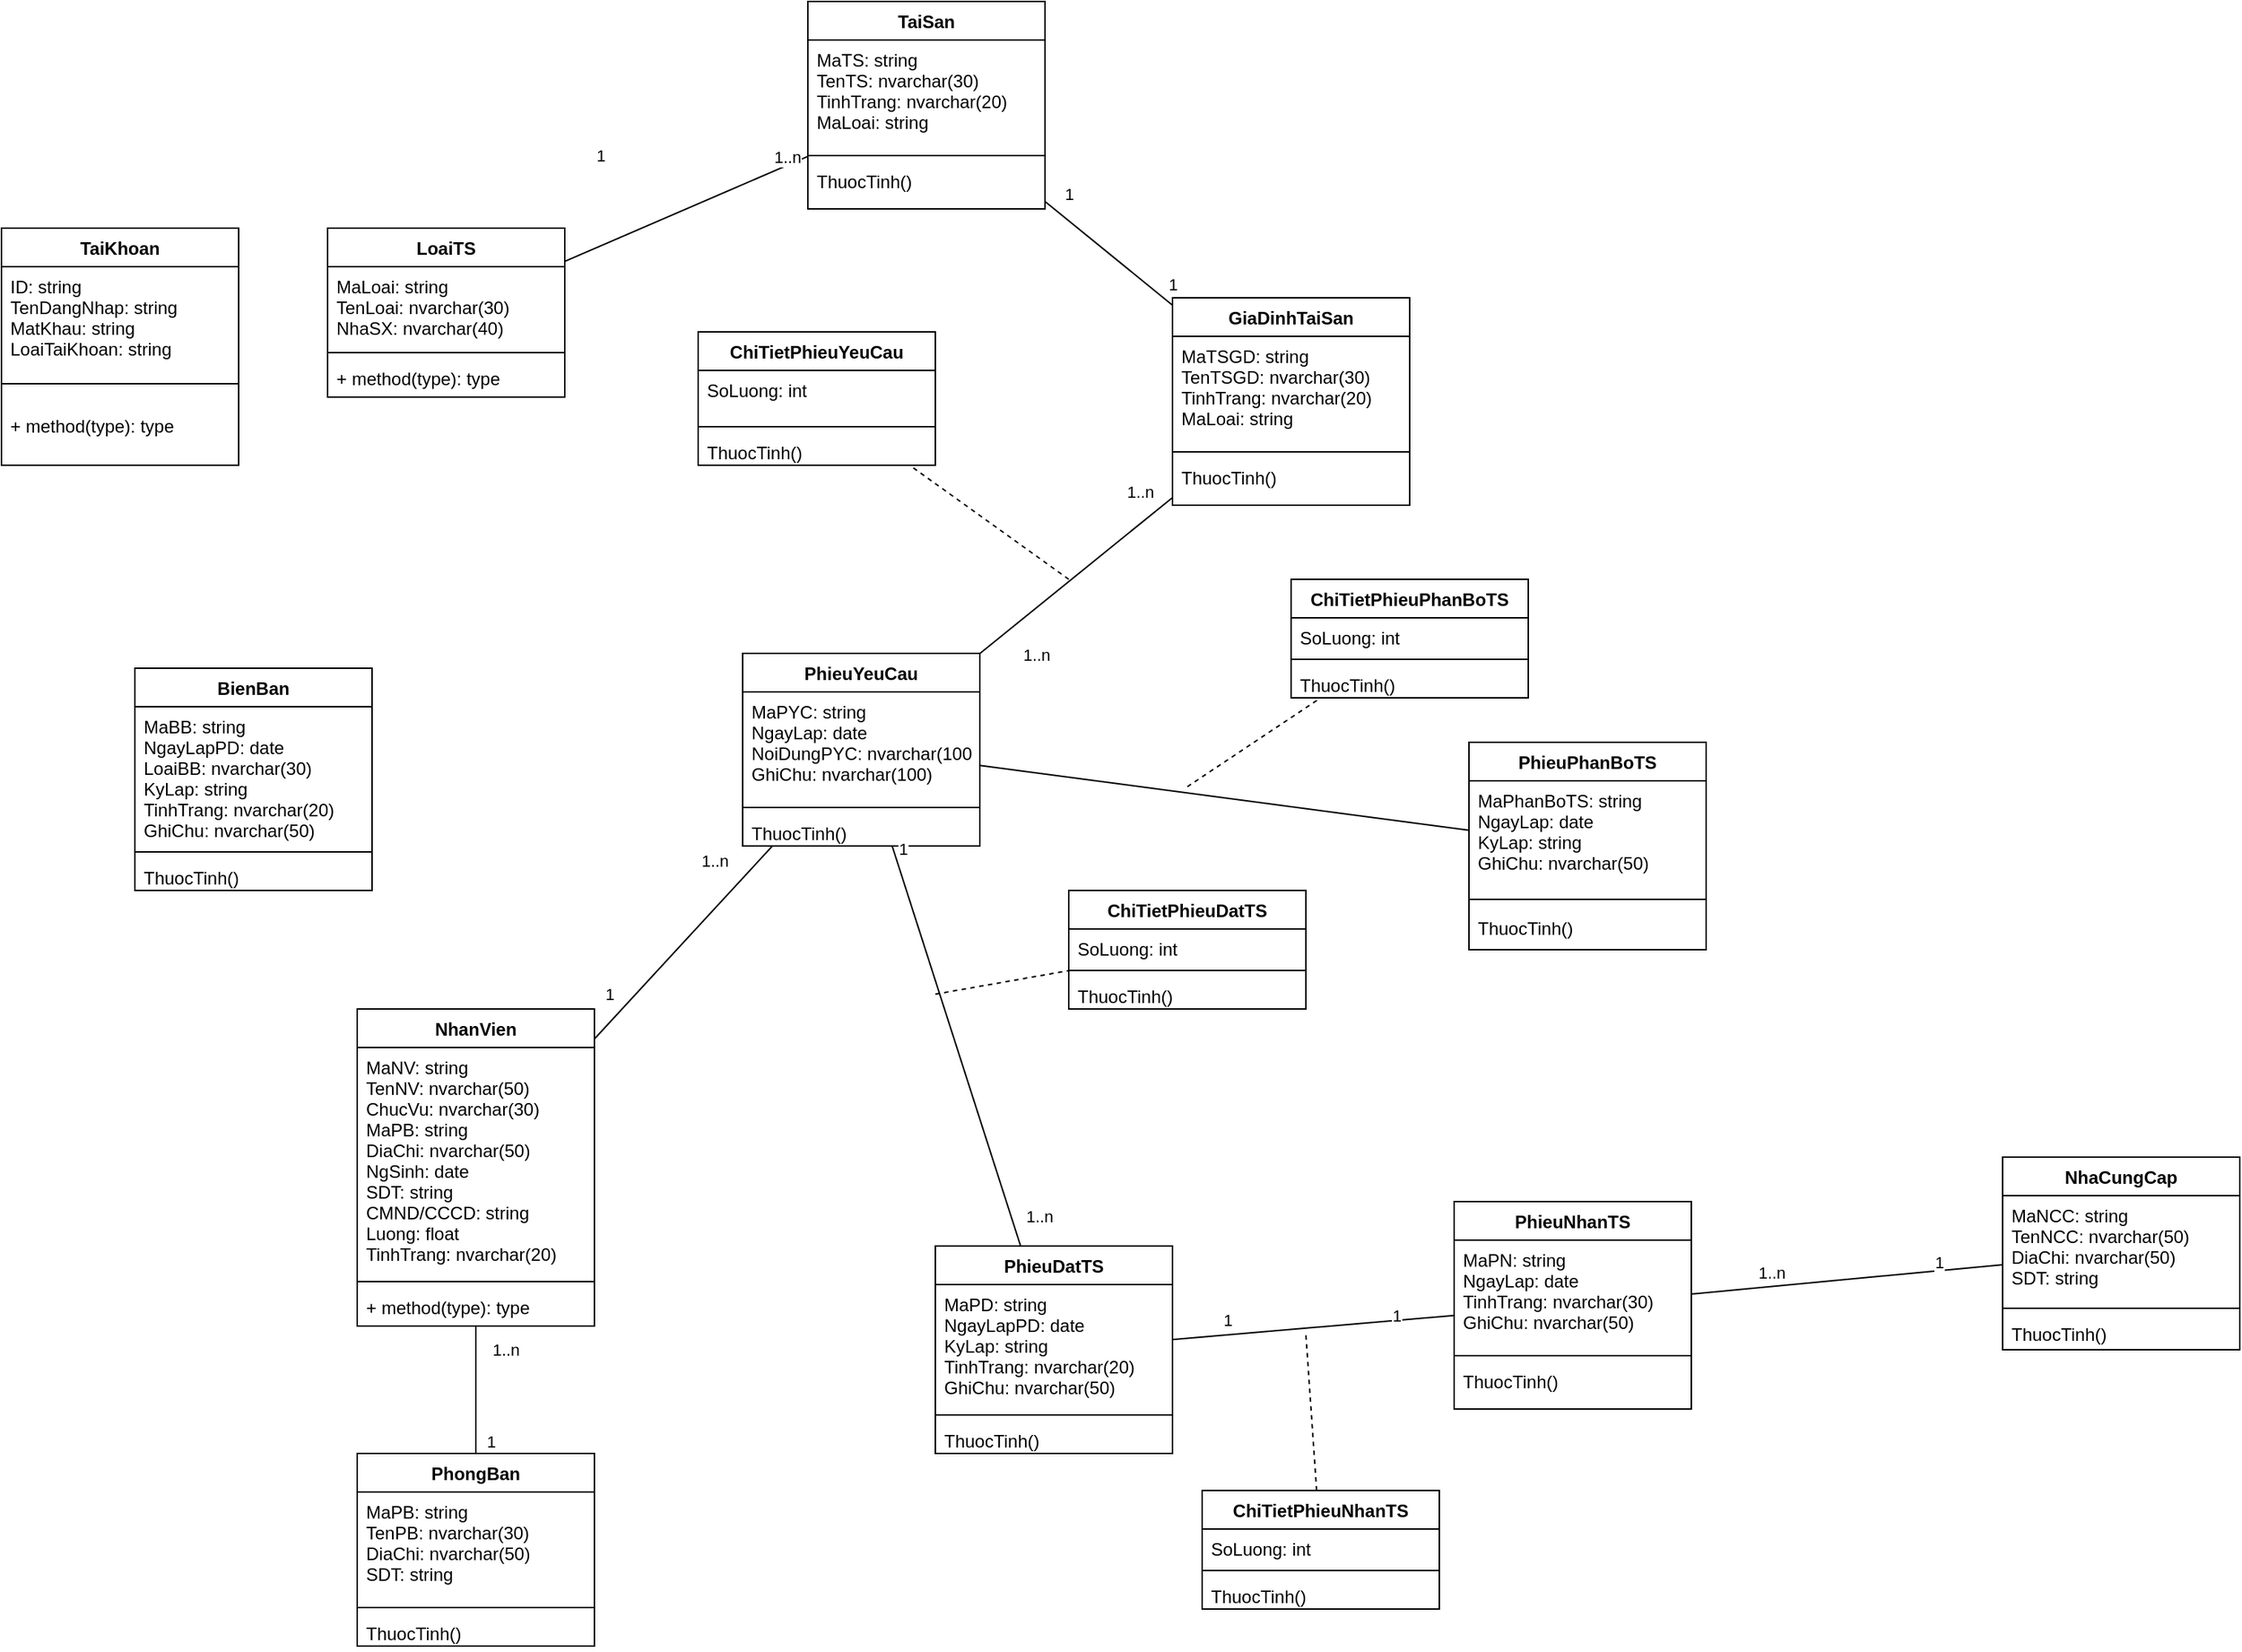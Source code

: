 <mxfile version="14.1.1" type="device"><diagram id="C5RBs43oDa-KdzZeNtuy" name="Page-1"><mxGraphModel dx="1633" dy="1691" grid="1" gridSize="10" guides="1" tooltips="1" connect="1" arrows="1" fold="1" page="1" pageScale="1" pageWidth="827" pageHeight="1169" math="0" shadow="0"><root><mxCell id="WIyWlLk6GJQsqaUBKTNV-0"/><mxCell id="WIyWlLk6GJQsqaUBKTNV-1" parent="WIyWlLk6GJQsqaUBKTNV-0"/><mxCell id="MiIawQDT_a8-We8FYFTB-9" value="NhanVien" style="swimlane;fontStyle=1;align=center;verticalAlign=top;childLayout=stackLayout;horizontal=1;startSize=26;horizontalStack=0;resizeParent=1;resizeParentMax=0;resizeLast=0;collapsible=1;marginBottom=0;" parent="WIyWlLk6GJQsqaUBKTNV-1" vertex="1"><mxGeometry x="30" y="200" width="160" height="214" as="geometry"/></mxCell><mxCell id="MiIawQDT_a8-We8FYFTB-10" value="MaNV: string&#10;TenNV: nvarchar(50)&#10;ChucVu: nvarchar(30)&#10;MaPB: string&#10;DiaChi: nvarchar(50)&#10;NgSinh: date&#10;SDT: string&#10;CMND/CCCD: string&#10;Luong: float&#10;TinhTrang: nvarchar(20)" style="text;strokeColor=none;fillColor=none;align=left;verticalAlign=top;spacingLeft=4;spacingRight=4;overflow=hidden;rotatable=0;points=[[0,0.5],[1,0.5]];portConstraint=eastwest;" parent="MiIawQDT_a8-We8FYFTB-9" vertex="1"><mxGeometry y="26" width="160" height="154" as="geometry"/></mxCell><mxCell id="MiIawQDT_a8-We8FYFTB-11" value="" style="line;strokeWidth=1;fillColor=none;align=left;verticalAlign=middle;spacingTop=-1;spacingLeft=3;spacingRight=3;rotatable=0;labelPosition=right;points=[];portConstraint=eastwest;" parent="MiIawQDT_a8-We8FYFTB-9" vertex="1"><mxGeometry y="180" width="160" height="8" as="geometry"/></mxCell><mxCell id="MiIawQDT_a8-We8FYFTB-12" value="+ method(type): type" style="text;strokeColor=none;fillColor=none;align=left;verticalAlign=top;spacingLeft=4;spacingRight=4;overflow=hidden;rotatable=0;points=[[0,0.5],[1,0.5]];portConstraint=eastwest;" parent="MiIawQDT_a8-We8FYFTB-9" vertex="1"><mxGeometry y="188" width="160" height="26" as="geometry"/></mxCell><mxCell id="MiIawQDT_a8-We8FYFTB-13" value="PhongBan" style="swimlane;fontStyle=1;align=center;verticalAlign=top;childLayout=stackLayout;horizontal=1;startSize=26;horizontalStack=0;resizeParent=1;resizeParentMax=0;resizeLast=0;collapsible=1;marginBottom=0;" parent="WIyWlLk6GJQsqaUBKTNV-1" vertex="1"><mxGeometry x="30" y="500" width="160" height="130" as="geometry"/></mxCell><mxCell id="MiIawQDT_a8-We8FYFTB-14" value="MaPB: string&#10;TenPB: nvarchar(30)&#10;DiaChi: nvarchar(50)&#10;SDT: string" style="text;strokeColor=none;fillColor=none;align=left;verticalAlign=top;spacingLeft=4;spacingRight=4;overflow=hidden;rotatable=0;points=[[0,0.5],[1,0.5]];portConstraint=eastwest;" parent="MiIawQDT_a8-We8FYFTB-13" vertex="1"><mxGeometry y="26" width="160" height="74" as="geometry"/></mxCell><mxCell id="MiIawQDT_a8-We8FYFTB-15" value="" style="line;strokeWidth=1;fillColor=none;align=left;verticalAlign=middle;spacingTop=-1;spacingLeft=3;spacingRight=3;rotatable=0;labelPosition=right;points=[];portConstraint=eastwest;" parent="MiIawQDT_a8-We8FYFTB-13" vertex="1"><mxGeometry y="100" width="160" height="8" as="geometry"/></mxCell><mxCell id="MiIawQDT_a8-We8FYFTB-16" value="ThuocTinh()" style="text;strokeColor=none;fillColor=none;align=left;verticalAlign=top;spacingLeft=4;spacingRight=4;overflow=hidden;rotatable=0;points=[[0,0.5],[1,0.5]];portConstraint=eastwest;" parent="MiIawQDT_a8-We8FYFTB-13" vertex="1"><mxGeometry y="108" width="160" height="22" as="geometry"/></mxCell><mxCell id="MiIawQDT_a8-We8FYFTB-17" value="TaiSan" style="swimlane;fontStyle=1;align=center;verticalAlign=top;childLayout=stackLayout;horizontal=1;startSize=26;horizontalStack=0;resizeParent=1;resizeParentMax=0;resizeLast=0;collapsible=1;marginBottom=0;" parent="WIyWlLk6GJQsqaUBKTNV-1" vertex="1"><mxGeometry x="334" y="-480" width="160" height="140" as="geometry"/></mxCell><mxCell id="MiIawQDT_a8-We8FYFTB-18" value="MaTS: string&#10;TenTS: nvarchar(30)&#10;TinhTrang: nvarchar(20)&#10;MaLoai: string" style="text;strokeColor=none;fillColor=none;align=left;verticalAlign=top;spacingLeft=4;spacingRight=4;overflow=hidden;rotatable=0;points=[[0,0.5],[1,0.5]];portConstraint=eastwest;" parent="MiIawQDT_a8-We8FYFTB-17" vertex="1"><mxGeometry y="26" width="160" height="74" as="geometry"/></mxCell><mxCell id="MiIawQDT_a8-We8FYFTB-19" value="" style="line;strokeWidth=1;fillColor=none;align=left;verticalAlign=middle;spacingTop=-1;spacingLeft=3;spacingRight=3;rotatable=0;labelPosition=right;points=[];portConstraint=eastwest;" parent="MiIawQDT_a8-We8FYFTB-17" vertex="1"><mxGeometry y="100" width="160" height="8" as="geometry"/></mxCell><mxCell id="MiIawQDT_a8-We8FYFTB-20" value="ThuocTinh()" style="text;strokeColor=none;fillColor=none;align=left;verticalAlign=top;spacingLeft=4;spacingRight=4;overflow=hidden;rotatable=0;points=[[0,0.5],[1,0.5]];portConstraint=eastwest;" parent="MiIawQDT_a8-We8FYFTB-17" vertex="1"><mxGeometry y="108" width="160" height="32" as="geometry"/></mxCell><mxCell id="MiIawQDT_a8-We8FYFTB-22" value="PhieuYeuCau" style="swimlane;fontStyle=1;align=center;verticalAlign=top;childLayout=stackLayout;horizontal=1;startSize=26;horizontalStack=0;resizeParent=1;resizeParentMax=0;resizeLast=0;collapsible=1;marginBottom=0;" parent="WIyWlLk6GJQsqaUBKTNV-1" vertex="1"><mxGeometry x="290" y="-40" width="160" height="130" as="geometry"/></mxCell><mxCell id="MiIawQDT_a8-We8FYFTB-23" value="MaPYC: string&#10;NgayLap: date&#10;NoiDungPYC: nvarchar(100)&#10;GhiChu: nvarchar(100)" style="text;strokeColor=none;fillColor=none;align=left;verticalAlign=top;spacingLeft=4;spacingRight=4;overflow=hidden;rotatable=0;points=[[0,0.5],[1,0.5]];portConstraint=eastwest;" parent="MiIawQDT_a8-We8FYFTB-22" vertex="1"><mxGeometry y="26" width="160" height="74" as="geometry"/></mxCell><mxCell id="MiIawQDT_a8-We8FYFTB-24" value="" style="line;strokeWidth=1;fillColor=none;align=left;verticalAlign=middle;spacingTop=-1;spacingLeft=3;spacingRight=3;rotatable=0;labelPosition=right;points=[];portConstraint=eastwest;" parent="MiIawQDT_a8-We8FYFTB-22" vertex="1"><mxGeometry y="100" width="160" height="8" as="geometry"/></mxCell><mxCell id="MiIawQDT_a8-We8FYFTB-25" value="ThuocTinh()" style="text;strokeColor=none;fillColor=none;align=left;verticalAlign=top;spacingLeft=4;spacingRight=4;overflow=hidden;rotatable=0;points=[[0,0.5],[1,0.5]];portConstraint=eastwest;" parent="MiIawQDT_a8-We8FYFTB-22" vertex="1"><mxGeometry y="108" width="160" height="22" as="geometry"/></mxCell><mxCell id="MiIawQDT_a8-We8FYFTB-26" value="PhieuDatTS" style="swimlane;fontStyle=1;align=center;verticalAlign=top;childLayout=stackLayout;horizontal=1;startSize=26;horizontalStack=0;resizeParent=1;resizeParentMax=0;resizeLast=0;collapsible=1;marginBottom=0;" parent="WIyWlLk6GJQsqaUBKTNV-1" vertex="1"><mxGeometry x="420" y="360" width="160" height="140" as="geometry"/></mxCell><mxCell id="MiIawQDT_a8-We8FYFTB-27" value="MaPD: string&#10;NgayLapPD: date&#10;KyLap: string&#10;TinhTrang: nvarchar(20)&#10;GhiChu: nvarchar(50)" style="text;strokeColor=none;fillColor=none;align=left;verticalAlign=top;spacingLeft=4;spacingRight=4;overflow=hidden;rotatable=0;points=[[0,0.5],[1,0.5]];portConstraint=eastwest;" parent="MiIawQDT_a8-We8FYFTB-26" vertex="1"><mxGeometry y="26" width="160" height="84" as="geometry"/></mxCell><mxCell id="MiIawQDT_a8-We8FYFTB-28" value="" style="line;strokeWidth=1;fillColor=none;align=left;verticalAlign=middle;spacingTop=-1;spacingLeft=3;spacingRight=3;rotatable=0;labelPosition=right;points=[];portConstraint=eastwest;" parent="MiIawQDT_a8-We8FYFTB-26" vertex="1"><mxGeometry y="110" width="160" height="8" as="geometry"/></mxCell><mxCell id="MiIawQDT_a8-We8FYFTB-29" value="ThuocTinh()" style="text;strokeColor=none;fillColor=none;align=left;verticalAlign=top;spacingLeft=4;spacingRight=4;overflow=hidden;rotatable=0;points=[[0,0.5],[1,0.5]];portConstraint=eastwest;" parent="MiIawQDT_a8-We8FYFTB-26" vertex="1"><mxGeometry y="118" width="160" height="22" as="geometry"/></mxCell><mxCell id="MiIawQDT_a8-We8FYFTB-30" value="PhieuNhanTS" style="swimlane;fontStyle=1;align=center;verticalAlign=top;childLayout=stackLayout;horizontal=1;startSize=26;horizontalStack=0;resizeParent=1;resizeParentMax=0;resizeLast=0;collapsible=1;marginBottom=0;" parent="WIyWlLk6GJQsqaUBKTNV-1" vertex="1"><mxGeometry x="770" y="330" width="160" height="140" as="geometry"/></mxCell><mxCell id="MiIawQDT_a8-We8FYFTB-31" value="MaPN: string&#10;NgayLap: date&#10;TinhTrang: nvarchar(30)&#10;GhiChu: nvarchar(50)" style="text;strokeColor=none;fillColor=none;align=left;verticalAlign=top;spacingLeft=4;spacingRight=4;overflow=hidden;rotatable=0;points=[[0,0.5],[1,0.5]];portConstraint=eastwest;" parent="MiIawQDT_a8-We8FYFTB-30" vertex="1"><mxGeometry y="26" width="160" height="74" as="geometry"/></mxCell><mxCell id="MiIawQDT_a8-We8FYFTB-32" value="" style="line;strokeWidth=1;fillColor=none;align=left;verticalAlign=middle;spacingTop=-1;spacingLeft=3;spacingRight=3;rotatable=0;labelPosition=right;points=[];portConstraint=eastwest;" parent="MiIawQDT_a8-We8FYFTB-30" vertex="1"><mxGeometry y="100" width="160" height="8" as="geometry"/></mxCell><mxCell id="MiIawQDT_a8-We8FYFTB-33" value="ThuocTinh()" style="text;strokeColor=none;fillColor=none;align=left;verticalAlign=top;spacingLeft=4;spacingRight=4;overflow=hidden;rotatable=0;points=[[0,0.5],[1,0.5]];portConstraint=eastwest;" parent="MiIawQDT_a8-We8FYFTB-30" vertex="1"><mxGeometry y="108" width="160" height="32" as="geometry"/></mxCell><mxCell id="MiIawQDT_a8-We8FYFTB-34" value="PhieuPhanBoTS" style="swimlane;fontStyle=1;align=center;verticalAlign=top;childLayout=stackLayout;horizontal=1;startSize=26;horizontalStack=0;resizeParent=1;resizeParentMax=0;resizeLast=0;collapsible=1;marginBottom=0;" parent="WIyWlLk6GJQsqaUBKTNV-1" vertex="1"><mxGeometry x="780" y="20" width="160" height="140" as="geometry"/></mxCell><mxCell id="MiIawQDT_a8-We8FYFTB-35" value="MaPhanBoTS: string&#10;NgayLap: date&#10;KyLap: string&#10;GhiChu: nvarchar(50)" style="text;strokeColor=none;fillColor=none;align=left;verticalAlign=top;spacingLeft=4;spacingRight=4;overflow=hidden;rotatable=0;points=[[0,0.5],[1,0.5]];portConstraint=eastwest;" parent="MiIawQDT_a8-We8FYFTB-34" vertex="1"><mxGeometry y="26" width="160" height="74" as="geometry"/></mxCell><mxCell id="MiIawQDT_a8-We8FYFTB-36" value="" style="line;strokeWidth=1;fillColor=none;align=left;verticalAlign=middle;spacingTop=-1;spacingLeft=3;spacingRight=3;rotatable=0;labelPosition=right;points=[];portConstraint=eastwest;" parent="MiIawQDT_a8-We8FYFTB-34" vertex="1"><mxGeometry y="100" width="160" height="12" as="geometry"/></mxCell><mxCell id="MiIawQDT_a8-We8FYFTB-37" value="ThuocTinh()" style="text;strokeColor=none;fillColor=none;align=left;verticalAlign=top;spacingLeft=4;spacingRight=4;overflow=hidden;rotatable=0;points=[[0,0.5],[1,0.5]];portConstraint=eastwest;" parent="MiIawQDT_a8-We8FYFTB-34" vertex="1"><mxGeometry y="112" width="160" height="28" as="geometry"/></mxCell><mxCell id="MiIawQDT_a8-We8FYFTB-38" value="NhaCungCap" style="swimlane;fontStyle=1;align=center;verticalAlign=top;childLayout=stackLayout;horizontal=1;startSize=26;horizontalStack=0;resizeParent=1;resizeParentMax=0;resizeLast=0;collapsible=1;marginBottom=0;" parent="WIyWlLk6GJQsqaUBKTNV-1" vertex="1"><mxGeometry x="1140" y="300" width="160" height="130" as="geometry"/></mxCell><mxCell id="MiIawQDT_a8-We8FYFTB-39" value="MaNCC: string&#10;TenNCC: nvarchar(50)&#10;DiaChi: nvarchar(50)&#10;SDT: string" style="text;strokeColor=none;fillColor=none;align=left;verticalAlign=top;spacingLeft=4;spacingRight=4;overflow=hidden;rotatable=0;points=[[0,0.5],[1,0.5]];portConstraint=eastwest;" parent="MiIawQDT_a8-We8FYFTB-38" vertex="1"><mxGeometry y="26" width="160" height="72" as="geometry"/></mxCell><mxCell id="MiIawQDT_a8-We8FYFTB-40" value="" style="line;strokeWidth=1;fillColor=none;align=left;verticalAlign=middle;spacingTop=-1;spacingLeft=3;spacingRight=3;rotatable=0;labelPosition=right;points=[];portConstraint=eastwest;" parent="MiIawQDT_a8-We8FYFTB-38" vertex="1"><mxGeometry y="98" width="160" height="8" as="geometry"/></mxCell><mxCell id="MiIawQDT_a8-We8FYFTB-41" value="ThuocTinh()" style="text;strokeColor=none;fillColor=none;align=left;verticalAlign=top;spacingLeft=4;spacingRight=4;overflow=hidden;rotatable=0;points=[[0,0.5],[1,0.5]];portConstraint=eastwest;" parent="MiIawQDT_a8-We8FYFTB-38" vertex="1"><mxGeometry y="106" width="160" height="24" as="geometry"/></mxCell><mxCell id="MiIawQDT_a8-We8FYFTB-42" value="LoaiTS" style="swimlane;fontStyle=1;align=center;verticalAlign=top;childLayout=stackLayout;horizontal=1;startSize=26;horizontalStack=0;resizeParent=1;resizeParentMax=0;resizeLast=0;collapsible=1;marginBottom=0;" parent="WIyWlLk6GJQsqaUBKTNV-1" vertex="1"><mxGeometry x="10" y="-327" width="160" height="114" as="geometry"/></mxCell><mxCell id="MiIawQDT_a8-We8FYFTB-43" value="MaLoai: string&#10;TenLoai: nvarchar(30)&#10;NhaSX: nvarchar(40)" style="text;strokeColor=none;fillColor=none;align=left;verticalAlign=top;spacingLeft=4;spacingRight=4;overflow=hidden;rotatable=0;points=[[0,0.5],[1,0.5]];portConstraint=eastwest;" parent="MiIawQDT_a8-We8FYFTB-42" vertex="1"><mxGeometry y="26" width="160" height="54" as="geometry"/></mxCell><mxCell id="MiIawQDT_a8-We8FYFTB-44" value="" style="line;strokeWidth=1;fillColor=none;align=left;verticalAlign=middle;spacingTop=-1;spacingLeft=3;spacingRight=3;rotatable=0;labelPosition=right;points=[];portConstraint=eastwest;" parent="MiIawQDT_a8-We8FYFTB-42" vertex="1"><mxGeometry y="80" width="160" height="8" as="geometry"/></mxCell><mxCell id="MiIawQDT_a8-We8FYFTB-45" value="+ method(type): type" style="text;strokeColor=none;fillColor=none;align=left;verticalAlign=top;spacingLeft=4;spacingRight=4;overflow=hidden;rotatable=0;points=[[0,0.5],[1,0.5]];portConstraint=eastwest;" parent="MiIawQDT_a8-We8FYFTB-42" vertex="1"><mxGeometry y="88" width="160" height="26" as="geometry"/></mxCell><mxCell id="MiIawQDT_a8-We8FYFTB-47" value="" style="text;strokeColor=none;fillColor=none;align=left;verticalAlign=middle;spacingTop=-1;spacingLeft=4;spacingRight=4;rotatable=0;labelPosition=right;points=[];portConstraint=eastwest;" parent="WIyWlLk6GJQsqaUBKTNV-1" vertex="1"><mxGeometry x="450" y="340" width="20" height="14" as="geometry"/></mxCell><mxCell id="MiIawQDT_a8-We8FYFTB-51" value="" style="endArrow=none;html=1;" parent="WIyWlLk6GJQsqaUBKTNV-1" source="MiIawQDT_a8-We8FYFTB-13" target="MiIawQDT_a8-We8FYFTB-9" edge="1"><mxGeometry width="50" height="50" relative="1" as="geometry"><mxPoint x="70" y="450" as="sourcePoint"/><mxPoint x="120" y="400" as="targetPoint"/></mxGeometry></mxCell><mxCell id="daXrN2z2D-HtBS0kSB6Z-8" value="1" style="edgeLabel;html=1;align=center;verticalAlign=middle;resizable=0;points=[];" parent="MiIawQDT_a8-We8FYFTB-51" vertex="1" connectable="0"><mxGeometry x="-0.752" y="-3" relative="1" as="geometry"><mxPoint x="7" y="1.83" as="offset"/></mxGeometry></mxCell><mxCell id="daXrN2z2D-HtBS0kSB6Z-9" value="1..n" style="edgeLabel;html=1;align=center;verticalAlign=middle;resizable=0;points=[];" parent="MiIawQDT_a8-We8FYFTB-51" vertex="1" connectable="0"><mxGeometry x="0.624" y="1" relative="1" as="geometry"><mxPoint x="21" as="offset"/></mxGeometry></mxCell><mxCell id="MiIawQDT_a8-We8FYFTB-52" value="" style="endArrow=none;html=1;" parent="WIyWlLk6GJQsqaUBKTNV-1" source="MiIawQDT_a8-We8FYFTB-22" target="MiIawQDT_a8-We8FYFTB-34" edge="1"><mxGeometry width="50" height="50" relative="1" as="geometry"><mxPoint x="430" y="380" as="sourcePoint"/><mxPoint x="480" y="330" as="targetPoint"/></mxGeometry></mxCell><mxCell id="MiIawQDT_a8-We8FYFTB-53" value="" style="endArrow=none;html=1;" parent="WIyWlLk6GJQsqaUBKTNV-1" source="MiIawQDT_a8-We8FYFTB-9" target="MiIawQDT_a8-We8FYFTB-22" edge="1"><mxGeometry width="50" height="50" relative="1" as="geometry"><mxPoint x="430" y="380" as="sourcePoint"/><mxPoint x="480" y="330" as="targetPoint"/></mxGeometry></mxCell><mxCell id="daXrN2z2D-HtBS0kSB6Z-10" value="1..n" style="edgeLabel;html=1;align=center;verticalAlign=middle;resizable=0;points=[];" parent="MiIawQDT_a8-We8FYFTB-53" vertex="1" connectable="0"><mxGeometry x="-0.137" y="1" relative="1" as="geometry"><mxPoint x="29.22" y="-63.68" as="offset"/></mxGeometry></mxCell><mxCell id="daXrN2z2D-HtBS0kSB6Z-11" value="1" style="edgeLabel;html=1;align=center;verticalAlign=middle;resizable=0;points=[];" parent="MiIawQDT_a8-We8FYFTB-53" vertex="1" connectable="0"><mxGeometry x="0.559" y="2" relative="1" as="geometry"><mxPoint x="-82.07" y="72.58" as="offset"/></mxGeometry></mxCell><mxCell id="MiIawQDT_a8-We8FYFTB-54" value="" style="endArrow=none;html=1;" parent="WIyWlLk6GJQsqaUBKTNV-1" source="MiIawQDT_a8-We8FYFTB-42" target="MiIawQDT_a8-We8FYFTB-17" edge="1"><mxGeometry width="50" height="50" relative="1" as="geometry"><mxPoint x="430" y="200" as="sourcePoint"/><mxPoint x="480" y="150" as="targetPoint"/></mxGeometry></mxCell><mxCell id="daXrN2z2D-HtBS0kSB6Z-4" value="1" style="edgeLabel;html=1;align=center;verticalAlign=middle;resizable=0;points=[];" parent="MiIawQDT_a8-We8FYFTB-54" vertex="1" connectable="0"><mxGeometry x="0.183" relative="1" as="geometry"><mxPoint x="-72.78" y="-30.23" as="offset"/></mxGeometry></mxCell><mxCell id="daXrN2z2D-HtBS0kSB6Z-5" value="1..n" style="edgeLabel;html=1;align=center;verticalAlign=middle;resizable=0;points=[];" parent="MiIawQDT_a8-We8FYFTB-54" vertex="1" connectable="0"><mxGeometry x="0.632" relative="1" as="geometry"><mxPoint x="15.57" y="-12.37" as="offset"/></mxGeometry></mxCell><mxCell id="MiIawQDT_a8-We8FYFTB-55" value="" style="endArrow=none;html=1;" parent="WIyWlLk6GJQsqaUBKTNV-1" source="a0Qg0yLQmwduGgVkETVX-9" target="MiIawQDT_a8-We8FYFTB-22" edge="1"><mxGeometry width="50" height="50" relative="1" as="geometry"><mxPoint x="430" y="200" as="sourcePoint"/><mxPoint x="480" y="150" as="targetPoint"/></mxGeometry></mxCell><mxCell id="daXrN2z2D-HtBS0kSB6Z-6" value="1..n" style="edgeLabel;html=1;align=center;verticalAlign=middle;resizable=0;points=[];" parent="MiIawQDT_a8-We8FYFTB-55" vertex="1" connectable="0"><mxGeometry x="-0.463" y="1" relative="1" as="geometry"><mxPoint x="12.23" y="-33.55" as="offset"/></mxGeometry></mxCell><mxCell id="daXrN2z2D-HtBS0kSB6Z-7" value="1..n" style="edgeLabel;html=1;align=center;verticalAlign=middle;resizable=0;points=[];" parent="MiIawQDT_a8-We8FYFTB-55" vertex="1" connectable="0"><mxGeometry x="0.577" y="-1" relative="1" as="geometry"><mxPoint x="11.07" y="23.97" as="offset"/></mxGeometry></mxCell><mxCell id="MiIawQDT_a8-We8FYFTB-56" value="" style="endArrow=none;html=1;" parent="WIyWlLk6GJQsqaUBKTNV-1" source="MiIawQDT_a8-We8FYFTB-38" target="MiIawQDT_a8-We8FYFTB-30" edge="1"><mxGeometry width="50" height="50" relative="1" as="geometry"><mxPoint x="420" y="340" as="sourcePoint"/><mxPoint x="470" y="290" as="targetPoint"/></mxGeometry></mxCell><mxCell id="daXrN2z2D-HtBS0kSB6Z-16" value="1..n" style="edgeLabel;html=1;align=center;verticalAlign=middle;resizable=0;points=[];" parent="MiIawQDT_a8-We8FYFTB-56" vertex="1" connectable="0"><mxGeometry x="0.274" relative="1" as="geometry"><mxPoint x="-22.5" y="-7" as="offset"/></mxGeometry></mxCell><mxCell id="daXrN2z2D-HtBS0kSB6Z-17" value="1" style="edgeLabel;html=1;align=center;verticalAlign=middle;resizable=0;points=[];" parent="MiIawQDT_a8-We8FYFTB-56" vertex="1" connectable="0"><mxGeometry x="-0.504" relative="1" as="geometry"><mxPoint x="9.5" y="-7" as="offset"/></mxGeometry></mxCell><mxCell id="MiIawQDT_a8-We8FYFTB-57" value="" style="endArrow=none;html=1;" parent="WIyWlLk6GJQsqaUBKTNV-1" source="MiIawQDT_a8-We8FYFTB-22" target="MiIawQDT_a8-We8FYFTB-26" edge="1"><mxGeometry width="50" height="50" relative="1" as="geometry"><mxPoint x="420" y="340" as="sourcePoint"/><mxPoint x="470" y="290" as="targetPoint"/></mxGeometry></mxCell><mxCell id="daXrN2z2D-HtBS0kSB6Z-12" value="1..n" style="edgeLabel;html=1;align=center;verticalAlign=middle;resizable=0;points=[];" parent="MiIawQDT_a8-We8FYFTB-57" vertex="1" connectable="0"><mxGeometry x="-0.22" y="1" relative="1" as="geometry"><mxPoint x="64.26" y="144.62" as="offset"/></mxGeometry></mxCell><mxCell id="daXrN2z2D-HtBS0kSB6Z-13" value="1" style="edgeLabel;html=1;align=center;verticalAlign=middle;resizable=0;points=[];" parent="MiIawQDT_a8-We8FYFTB-57" vertex="1" connectable="0"><mxGeometry x="-0.867" y="1" relative="1" as="geometry"><mxPoint y="-16.07" as="offset"/></mxGeometry></mxCell><mxCell id="MiIawQDT_a8-We8FYFTB-58" value="" style="endArrow=none;html=1;" parent="WIyWlLk6GJQsqaUBKTNV-1" source="MiIawQDT_a8-We8FYFTB-26" target="MiIawQDT_a8-We8FYFTB-30" edge="1"><mxGeometry width="50" height="50" relative="1" as="geometry"><mxPoint x="420" y="530" as="sourcePoint"/><mxPoint x="470" y="480" as="targetPoint"/></mxGeometry></mxCell><mxCell id="daXrN2z2D-HtBS0kSB6Z-14" value="1" style="edgeLabel;html=1;align=center;verticalAlign=middle;resizable=0;points=[];" parent="MiIawQDT_a8-We8FYFTB-58" vertex="1" connectable="0"><mxGeometry x="0.169" y="-1" relative="1" as="geometry"><mxPoint x="40" y="-8" as="offset"/></mxGeometry></mxCell><mxCell id="daXrN2z2D-HtBS0kSB6Z-15" value="1" style="edgeLabel;html=1;align=center;verticalAlign=middle;resizable=0;points=[];" parent="MiIawQDT_a8-We8FYFTB-58" vertex="1" connectable="0"><mxGeometry x="-0.247" y="3" relative="1" as="geometry"><mxPoint x="-35" y="-4" as="offset"/></mxGeometry></mxCell><mxCell id="MiIawQDT_a8-We8FYFTB-5" value="TaiKhoan" style="swimlane;fontStyle=1;align=center;verticalAlign=top;childLayout=stackLayout;horizontal=1;startSize=26;horizontalStack=0;resizeParent=1;resizeParentMax=0;resizeLast=0;collapsible=1;marginBottom=0;" parent="WIyWlLk6GJQsqaUBKTNV-1" vertex="1"><mxGeometry x="-210" y="-327" width="160" height="160" as="geometry"/></mxCell><mxCell id="MiIawQDT_a8-We8FYFTB-6" value="ID: string&#10;TenDangNhap: string&#10;MatKhau: string&#10;LoaiTaiKhoan: string" style="text;strokeColor=none;fillColor=none;align=left;verticalAlign=top;spacingLeft=4;spacingRight=4;overflow=hidden;rotatable=0;points=[[0,0.5],[1,0.5]];portConstraint=eastwest;" parent="MiIawQDT_a8-We8FYFTB-5" vertex="1"><mxGeometry y="26" width="160" height="64" as="geometry"/></mxCell><mxCell id="MiIawQDT_a8-We8FYFTB-7" value="" style="line;strokeWidth=1;fillColor=none;align=left;verticalAlign=middle;spacingTop=-1;spacingLeft=3;spacingRight=3;rotatable=0;labelPosition=right;points=[];portConstraint=eastwest;" parent="MiIawQDT_a8-We8FYFTB-5" vertex="1"><mxGeometry y="90" width="160" height="30" as="geometry"/></mxCell><mxCell id="daXrN2z2D-HtBS0kSB6Z-1" value="+ method(type): type" style="text;strokeColor=none;fillColor=none;align=left;verticalAlign=top;spacingLeft=4;spacingRight=4;overflow=hidden;rotatable=0;points=[[0,0.5],[1,0.5]];portConstraint=eastwest;" parent="MiIawQDT_a8-We8FYFTB-5" vertex="1"><mxGeometry y="120" width="160" height="40" as="geometry"/></mxCell><mxCell id="a0Qg0yLQmwduGgVkETVX-1" value="ChiTietPhieuDatTS" style="swimlane;fontStyle=1;align=center;verticalAlign=top;childLayout=stackLayout;horizontal=1;startSize=26;horizontalStack=0;resizeParent=1;resizeParentMax=0;resizeLast=0;collapsible=1;marginBottom=0;" parent="WIyWlLk6GJQsqaUBKTNV-1" vertex="1"><mxGeometry x="510" y="120" width="160" height="80" as="geometry"/></mxCell><mxCell id="a0Qg0yLQmwduGgVkETVX-2" value="SoLuong: int" style="text;strokeColor=none;fillColor=none;align=left;verticalAlign=top;spacingLeft=4;spacingRight=4;overflow=hidden;rotatable=0;points=[[0,0.5],[1,0.5]];portConstraint=eastwest;" parent="a0Qg0yLQmwduGgVkETVX-1" vertex="1"><mxGeometry y="26" width="160" height="24" as="geometry"/></mxCell><mxCell id="a0Qg0yLQmwduGgVkETVX-3" value="" style="line;strokeWidth=1;fillColor=none;align=left;verticalAlign=middle;spacingTop=-1;spacingLeft=3;spacingRight=3;rotatable=0;labelPosition=right;points=[];portConstraint=eastwest;" parent="a0Qg0yLQmwduGgVkETVX-1" vertex="1"><mxGeometry y="50" width="160" height="8" as="geometry"/></mxCell><mxCell id="a0Qg0yLQmwduGgVkETVX-4" value="ThuocTinh()" style="text;strokeColor=none;fillColor=none;align=left;verticalAlign=top;spacingLeft=4;spacingRight=4;overflow=hidden;rotatable=0;points=[[0,0.5],[1,0.5]];portConstraint=eastwest;" parent="a0Qg0yLQmwduGgVkETVX-1" vertex="1"><mxGeometry y="58" width="160" height="22" as="geometry"/></mxCell><mxCell id="a0Qg0yLQmwduGgVkETVX-5" value="ChiTietPhieuYeuCau" style="swimlane;fontStyle=1;align=center;verticalAlign=top;childLayout=stackLayout;horizontal=1;startSize=26;horizontalStack=0;resizeParent=1;resizeParentMax=0;resizeLast=0;collapsible=1;marginBottom=0;" parent="WIyWlLk6GJQsqaUBKTNV-1" vertex="1"><mxGeometry x="260" y="-257" width="160" height="90" as="geometry"/></mxCell><mxCell id="a0Qg0yLQmwduGgVkETVX-6" value="SoLuong: int" style="text;strokeColor=none;fillColor=none;align=left;verticalAlign=top;spacingLeft=4;spacingRight=4;overflow=hidden;rotatable=0;points=[[0,0.5],[1,0.5]];portConstraint=eastwest;" parent="a0Qg0yLQmwduGgVkETVX-5" vertex="1"><mxGeometry y="26" width="160" height="34" as="geometry"/></mxCell><mxCell id="a0Qg0yLQmwduGgVkETVX-7" value="" style="line;strokeWidth=1;fillColor=none;align=left;verticalAlign=middle;spacingTop=-1;spacingLeft=3;spacingRight=3;rotatable=0;labelPosition=right;points=[];portConstraint=eastwest;" parent="a0Qg0yLQmwduGgVkETVX-5" vertex="1"><mxGeometry y="60" width="160" height="8" as="geometry"/></mxCell><mxCell id="a0Qg0yLQmwduGgVkETVX-8" value="ThuocTinh()" style="text;strokeColor=none;fillColor=none;align=left;verticalAlign=top;spacingLeft=4;spacingRight=4;overflow=hidden;rotatable=0;points=[[0,0.5],[1,0.5]];portConstraint=eastwest;" parent="a0Qg0yLQmwduGgVkETVX-5" vertex="1"><mxGeometry y="68" width="160" height="22" as="geometry"/></mxCell><mxCell id="a0Qg0yLQmwduGgVkETVX-9" value="GiaDinhTaiSan" style="swimlane;fontStyle=1;align=center;verticalAlign=top;childLayout=stackLayout;horizontal=1;startSize=26;horizontalStack=0;resizeParent=1;resizeParentMax=0;resizeLast=0;collapsible=1;marginBottom=0;" parent="WIyWlLk6GJQsqaUBKTNV-1" vertex="1"><mxGeometry x="580" y="-280" width="160" height="140" as="geometry"/></mxCell><mxCell id="a0Qg0yLQmwduGgVkETVX-10" value="MaTSGD: string&#10;TenTSGD: nvarchar(30)&#10;TinhTrang: nvarchar(20)&#10;MaLoai: string" style="text;strokeColor=none;fillColor=none;align=left;verticalAlign=top;spacingLeft=4;spacingRight=4;overflow=hidden;rotatable=0;points=[[0,0.5],[1,0.5]];portConstraint=eastwest;" parent="a0Qg0yLQmwduGgVkETVX-9" vertex="1"><mxGeometry y="26" width="160" height="74" as="geometry"/></mxCell><mxCell id="a0Qg0yLQmwduGgVkETVX-11" value="" style="line;strokeWidth=1;fillColor=none;align=left;verticalAlign=middle;spacingTop=-1;spacingLeft=3;spacingRight=3;rotatable=0;labelPosition=right;points=[];portConstraint=eastwest;" parent="a0Qg0yLQmwduGgVkETVX-9" vertex="1"><mxGeometry y="100" width="160" height="8" as="geometry"/></mxCell><mxCell id="a0Qg0yLQmwduGgVkETVX-12" value="ThuocTinh()" style="text;strokeColor=none;fillColor=none;align=left;verticalAlign=top;spacingLeft=4;spacingRight=4;overflow=hidden;rotatable=0;points=[[0,0.5],[1,0.5]];portConstraint=eastwest;" parent="a0Qg0yLQmwduGgVkETVX-9" vertex="1"><mxGeometry y="108" width="160" height="32" as="geometry"/></mxCell><mxCell id="a0Qg0yLQmwduGgVkETVX-13" value="" style="endArrow=none;html=1;" parent="WIyWlLk6GJQsqaUBKTNV-1" source="a0Qg0yLQmwduGgVkETVX-9" target="MiIawQDT_a8-We8FYFTB-17" edge="1"><mxGeometry width="50" height="50" relative="1" as="geometry"><mxPoint x="360" y="-250" as="sourcePoint"/><mxPoint x="410" y="-300" as="targetPoint"/></mxGeometry></mxCell><mxCell id="a0Qg0yLQmwduGgVkETVX-14" value="1" style="edgeLabel;html=1;align=center;verticalAlign=middle;resizable=0;points=[];" parent="a0Qg0yLQmwduGgVkETVX-13" vertex="1" connectable="0"><mxGeometry x="0.338" y="2" relative="1" as="geometry"><mxPoint x="-11.32" y="-29.83" as="offset"/></mxGeometry></mxCell><mxCell id="a0Qg0yLQmwduGgVkETVX-15" value="1" style="edgeLabel;html=1;align=center;verticalAlign=middle;resizable=0;points=[];" parent="a0Qg0yLQmwduGgVkETVX-13" vertex="1" connectable="0"><mxGeometry x="-0.631" y="-1" relative="1" as="geometry"><mxPoint x="14.89" y="-1" as="offset"/></mxGeometry></mxCell><mxCell id="a0Qg0yLQmwduGgVkETVX-20" value="BienBan" style="swimlane;fontStyle=1;align=center;verticalAlign=top;childLayout=stackLayout;horizontal=1;startSize=26;horizontalStack=0;resizeParent=1;resizeParentMax=0;resizeLast=0;collapsible=1;marginBottom=0;" parent="WIyWlLk6GJQsqaUBKTNV-1" vertex="1"><mxGeometry x="-120" y="-30" width="160" height="150" as="geometry"/></mxCell><mxCell id="a0Qg0yLQmwduGgVkETVX-21" value="MaBB: string&#10;NgayLapPD: date&#10;LoaiBB: nvarchar(30)&#10;KyLap: string&#10;TinhTrang: nvarchar(20)&#10;GhiChu: nvarchar(50)" style="text;strokeColor=none;fillColor=none;align=left;verticalAlign=top;spacingLeft=4;spacingRight=4;overflow=hidden;rotatable=0;points=[[0,0.5],[1,0.5]];portConstraint=eastwest;" parent="a0Qg0yLQmwduGgVkETVX-20" vertex="1"><mxGeometry y="26" width="160" height="94" as="geometry"/></mxCell><mxCell id="a0Qg0yLQmwduGgVkETVX-22" value="" style="line;strokeWidth=1;fillColor=none;align=left;verticalAlign=middle;spacingTop=-1;spacingLeft=3;spacingRight=3;rotatable=0;labelPosition=right;points=[];portConstraint=eastwest;" parent="a0Qg0yLQmwduGgVkETVX-20" vertex="1"><mxGeometry y="120" width="160" height="8" as="geometry"/></mxCell><mxCell id="a0Qg0yLQmwduGgVkETVX-23" value="ThuocTinh()" style="text;strokeColor=none;fillColor=none;align=left;verticalAlign=top;spacingLeft=4;spacingRight=4;overflow=hidden;rotatable=0;points=[[0,0.5],[1,0.5]];portConstraint=eastwest;" parent="a0Qg0yLQmwduGgVkETVX-20" vertex="1"><mxGeometry y="128" width="160" height="22" as="geometry"/></mxCell><mxCell id="l8RTPax3D-Hs_0W6HhzL-0" value="" style="endArrow=none;dashed=1;html=1;" edge="1" parent="WIyWlLk6GJQsqaUBKTNV-1" target="a0Qg0yLQmwduGgVkETVX-5"><mxGeometry width="50" height="50" relative="1" as="geometry"><mxPoint x="510" y="-90" as="sourcePoint"/><mxPoint x="380" y="-40" as="targetPoint"/></mxGeometry></mxCell><mxCell id="l8RTPax3D-Hs_0W6HhzL-1" value="" style="endArrow=none;dashed=1;html=1;" edge="1" parent="WIyWlLk6GJQsqaUBKTNV-1" target="a0Qg0yLQmwduGgVkETVX-1"><mxGeometry width="50" height="50" relative="1" as="geometry"><mxPoint x="420" y="190" as="sourcePoint"/><mxPoint x="380" y="180" as="targetPoint"/></mxGeometry></mxCell><mxCell id="l8RTPax3D-Hs_0W6HhzL-2" value="ChiTietPhieuNhanTS" style="swimlane;fontStyle=1;align=center;verticalAlign=top;childLayout=stackLayout;horizontal=1;startSize=26;horizontalStack=0;resizeParent=1;resizeParentMax=0;resizeLast=0;collapsible=1;marginBottom=0;" vertex="1" parent="WIyWlLk6GJQsqaUBKTNV-1"><mxGeometry x="600" y="525" width="160" height="80" as="geometry"/></mxCell><mxCell id="l8RTPax3D-Hs_0W6HhzL-3" value="SoLuong: int" style="text;strokeColor=none;fillColor=none;align=left;verticalAlign=top;spacingLeft=4;spacingRight=4;overflow=hidden;rotatable=0;points=[[0,0.5],[1,0.5]];portConstraint=eastwest;" vertex="1" parent="l8RTPax3D-Hs_0W6HhzL-2"><mxGeometry y="26" width="160" height="24" as="geometry"/></mxCell><mxCell id="l8RTPax3D-Hs_0W6HhzL-4" value="" style="line;strokeWidth=1;fillColor=none;align=left;verticalAlign=middle;spacingTop=-1;spacingLeft=3;spacingRight=3;rotatable=0;labelPosition=right;points=[];portConstraint=eastwest;" vertex="1" parent="l8RTPax3D-Hs_0W6HhzL-2"><mxGeometry y="50" width="160" height="8" as="geometry"/></mxCell><mxCell id="l8RTPax3D-Hs_0W6HhzL-5" value="ThuocTinh()" style="text;strokeColor=none;fillColor=none;align=left;verticalAlign=top;spacingLeft=4;spacingRight=4;overflow=hidden;rotatable=0;points=[[0,0.5],[1,0.5]];portConstraint=eastwest;" vertex="1" parent="l8RTPax3D-Hs_0W6HhzL-2"><mxGeometry y="58" width="160" height="22" as="geometry"/></mxCell><mxCell id="l8RTPax3D-Hs_0W6HhzL-6" value="" style="endArrow=none;dashed=1;html=1;" edge="1" parent="WIyWlLk6GJQsqaUBKTNV-1" source="l8RTPax3D-Hs_0W6HhzL-2"><mxGeometry width="50" height="50" relative="1" as="geometry"><mxPoint x="900" y="430" as="sourcePoint"/><mxPoint x="670" y="420" as="targetPoint"/></mxGeometry></mxCell><mxCell id="l8RTPax3D-Hs_0W6HhzL-7" value="ChiTietPhieuPhanBoTS" style="swimlane;fontStyle=1;align=center;verticalAlign=top;childLayout=stackLayout;horizontal=1;startSize=26;horizontalStack=0;resizeParent=1;resizeParentMax=0;resizeLast=0;collapsible=1;marginBottom=0;" vertex="1" parent="WIyWlLk6GJQsqaUBKTNV-1"><mxGeometry x="660" y="-90" width="160" height="80" as="geometry"/></mxCell><mxCell id="l8RTPax3D-Hs_0W6HhzL-8" value="SoLuong: int" style="text;strokeColor=none;fillColor=none;align=left;verticalAlign=top;spacingLeft=4;spacingRight=4;overflow=hidden;rotatable=0;points=[[0,0.5],[1,0.5]];portConstraint=eastwest;" vertex="1" parent="l8RTPax3D-Hs_0W6HhzL-7"><mxGeometry y="26" width="160" height="24" as="geometry"/></mxCell><mxCell id="l8RTPax3D-Hs_0W6HhzL-9" value="" style="line;strokeWidth=1;fillColor=none;align=left;verticalAlign=middle;spacingTop=-1;spacingLeft=3;spacingRight=3;rotatable=0;labelPosition=right;points=[];portConstraint=eastwest;" vertex="1" parent="l8RTPax3D-Hs_0W6HhzL-7"><mxGeometry y="50" width="160" height="8" as="geometry"/></mxCell><mxCell id="l8RTPax3D-Hs_0W6HhzL-10" value="ThuocTinh()" style="text;strokeColor=none;fillColor=none;align=left;verticalAlign=top;spacingLeft=4;spacingRight=4;overflow=hidden;rotatable=0;points=[[0,0.5],[1,0.5]];portConstraint=eastwest;" vertex="1" parent="l8RTPax3D-Hs_0W6HhzL-7"><mxGeometry y="58" width="160" height="22" as="geometry"/></mxCell><mxCell id="l8RTPax3D-Hs_0W6HhzL-11" value="" style="endArrow=none;dashed=1;html=1;" edge="1" parent="WIyWlLk6GJQsqaUBKTNV-1" target="l8RTPax3D-Hs_0W6HhzL-7"><mxGeometry width="50" height="50" relative="1" as="geometry"><mxPoint x="590" y="50" as="sourcePoint"/><mxPoint x="540" y="80" as="targetPoint"/></mxGeometry></mxCell></root></mxGraphModel></diagram></mxfile>